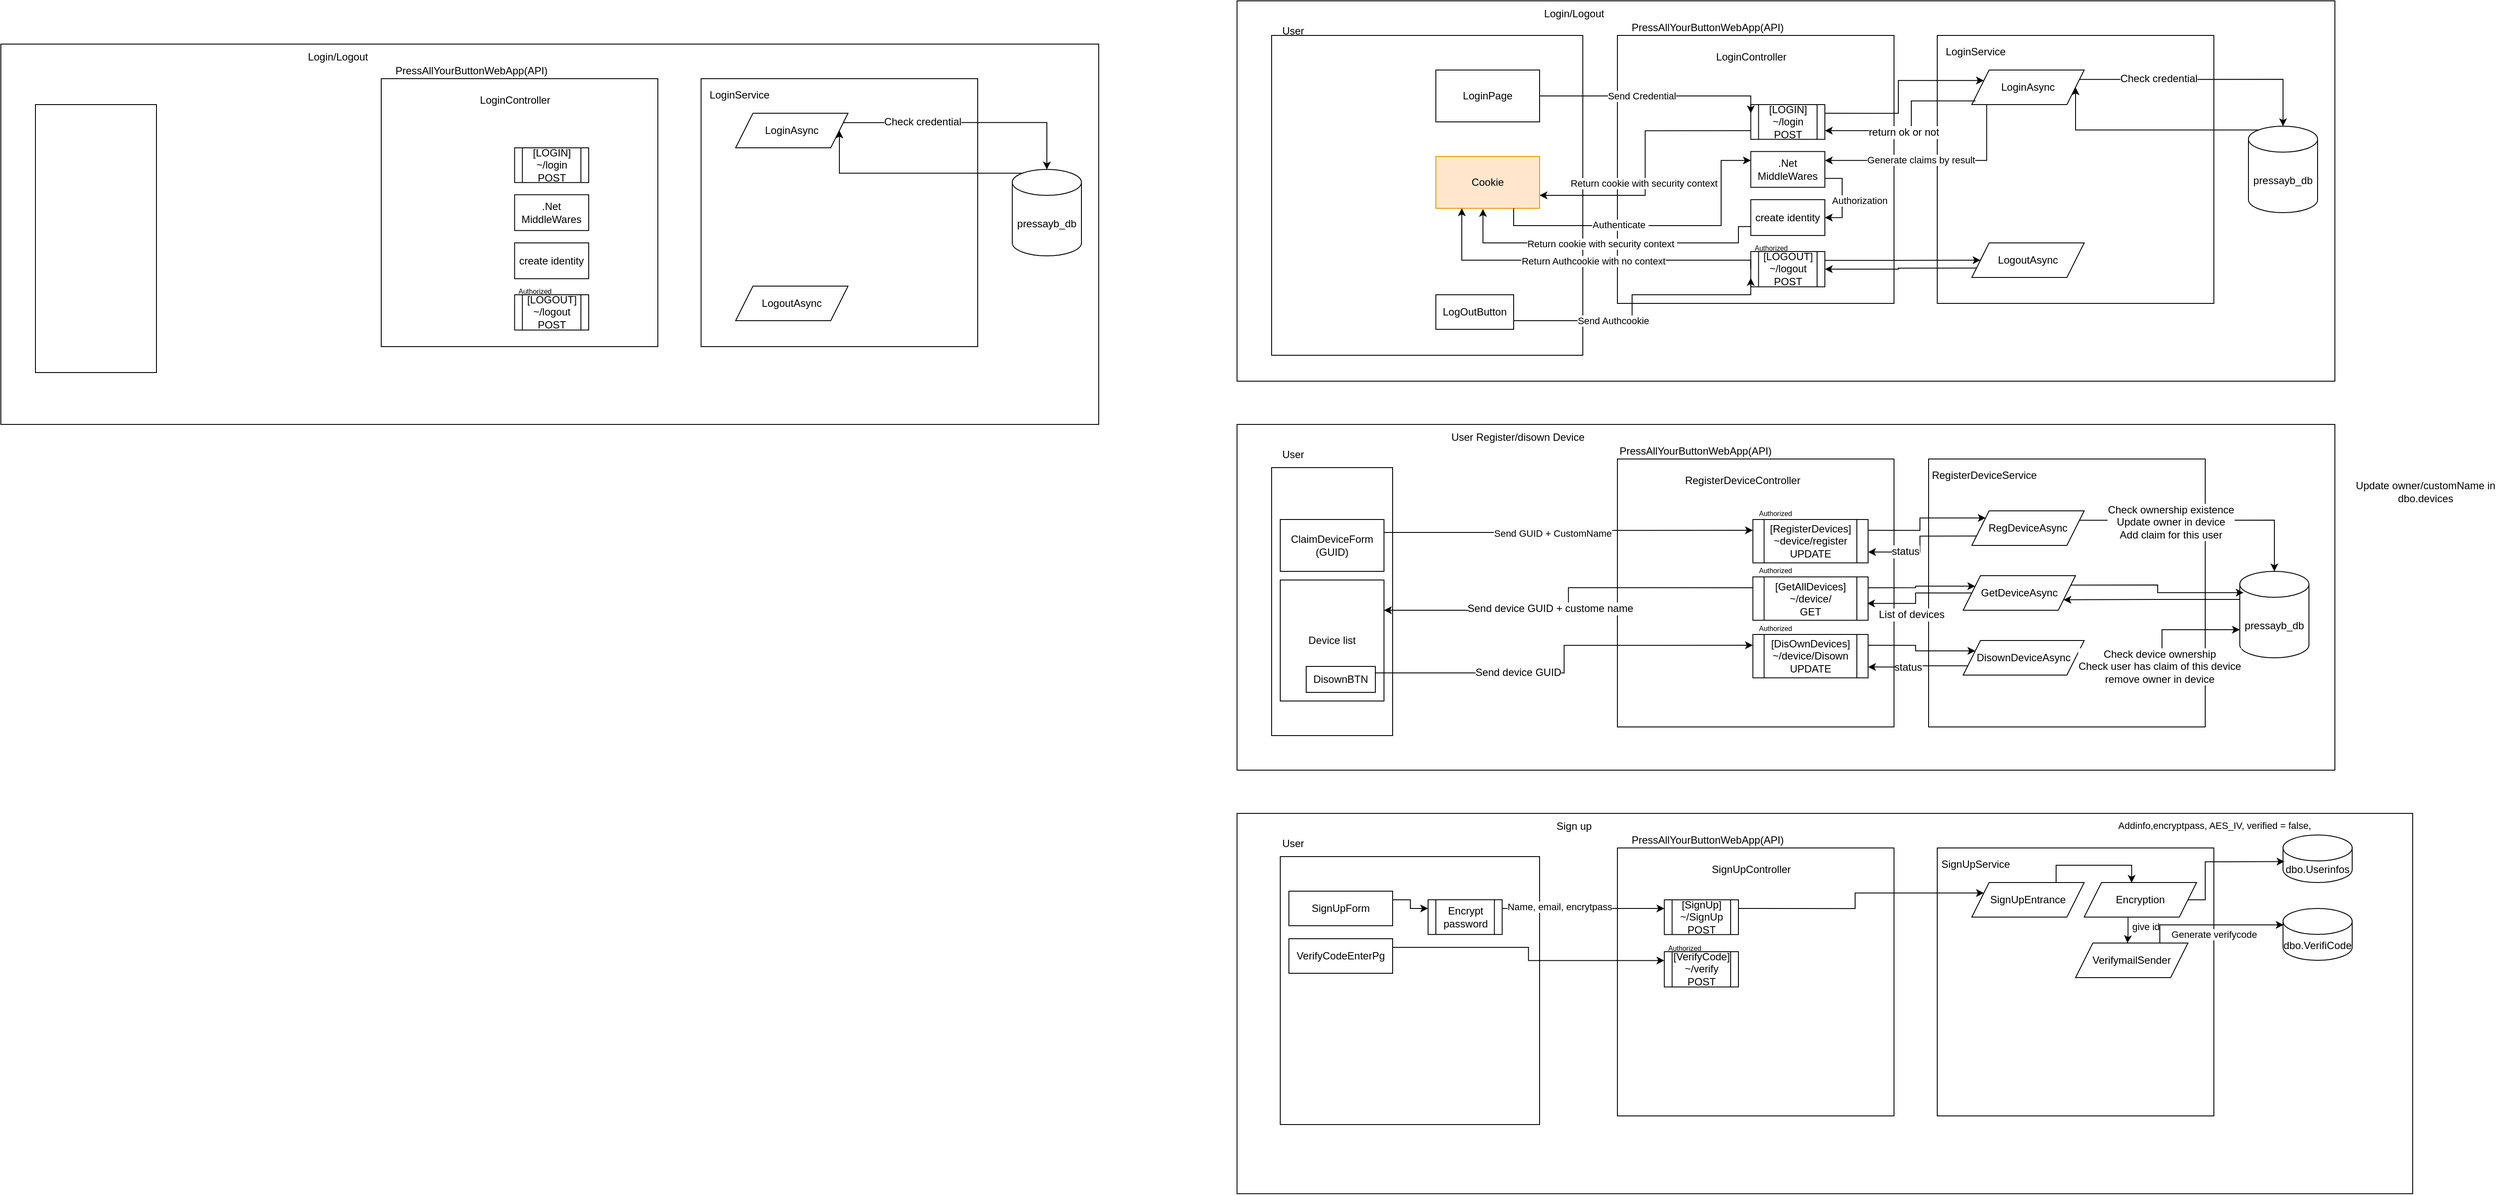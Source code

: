 <mxfile version="16.4.0" type="device"><diagram id="bkQU1u9Sxcm-AK3HQYqc" name="Page-1"><mxGraphModel dx="2635" dy="1766" grid="1" gridSize="10" guides="1" tooltips="1" connect="1" arrows="1" fold="1" page="1" pageScale="1" pageWidth="827" pageHeight="1169" math="0" shadow="0"><root><mxCell id="0"/><mxCell id="1" parent="0"/><mxCell id="bzfRo5SqEOhjkDc7_U3s-70" value="" style="rounded=0;whiteSpace=wrap;html=1;" parent="1" vertex="1"><mxGeometry x="150" y="480" width="1270" height="400" as="geometry"/></mxCell><mxCell id="bzfRo5SqEOhjkDc7_U3s-167" value="" style="group" parent="1" vertex="1" connectable="0"><mxGeometry x="950" y="520" width="320" height="310" as="geometry"/></mxCell><mxCell id="bzfRo5SqEOhjkDc7_U3s-168" value="LoginService" style="text;html=1;strokeColor=none;fillColor=none;align=center;verticalAlign=middle;whiteSpace=wrap;rounded=0;" parent="bzfRo5SqEOhjkDc7_U3s-167" vertex="1"><mxGeometry x="120.0" y="9.49" width="108.571" height="18.98" as="geometry"/></mxCell><mxCell id="bzfRo5SqEOhjkDc7_U3s-169" value="" style="group" parent="bzfRo5SqEOhjkDc7_U3s-167" vertex="1" connectable="0"><mxGeometry width="320" height="310" as="geometry"/></mxCell><mxCell id="bzfRo5SqEOhjkDc7_U3s-170" value="" style="rounded=0;whiteSpace=wrap;html=1;align=center;" parent="bzfRo5SqEOhjkDc7_U3s-169" vertex="1"><mxGeometry width="320" height="310" as="geometry"/></mxCell><mxCell id="bzfRo5SqEOhjkDc7_U3s-171" value="RegDeviceAsync" style="shape=parallelogram;perimeter=parallelogramPerimeter;whiteSpace=wrap;html=1;fixedSize=1;fontSize=12;" parent="bzfRo5SqEOhjkDc7_U3s-169" vertex="1"><mxGeometry x="50" y="60" width="130" height="40" as="geometry"/></mxCell><mxCell id="bzfRo5SqEOhjkDc7_U3s-173" value="RegisterDeviceService" style="text;html=1;strokeColor=none;fillColor=none;align=center;verticalAlign=middle;whiteSpace=wrap;rounded=0;" parent="bzfRo5SqEOhjkDc7_U3s-169" vertex="1"><mxGeometry x="10" y="10.0" width="108.571" height="18.98" as="geometry"/></mxCell><mxCell id="bzfRo5SqEOhjkDc7_U3s-183" value="GetDeviceAsync" style="shape=parallelogram;perimeter=parallelogramPerimeter;whiteSpace=wrap;html=1;fixedSize=1;fontSize=12;" parent="bzfRo5SqEOhjkDc7_U3s-169" vertex="1"><mxGeometry x="40" y="135" width="130" height="40" as="geometry"/></mxCell><mxCell id="bzfRo5SqEOhjkDc7_U3s-184" value="DisownDeviceAsync" style="shape=parallelogram;perimeter=parallelogramPerimeter;whiteSpace=wrap;html=1;fixedSize=1;fontSize=12;" parent="bzfRo5SqEOhjkDc7_U3s-169" vertex="1"><mxGeometry x="40" y="210" width="140" height="40" as="geometry"/></mxCell><mxCell id="bzfRo5SqEOhjkDc7_U3s-48" value="" style="rounded=0;whiteSpace=wrap;html=1;" parent="1" vertex="1"><mxGeometry x="150" y="-10" width="1270" height="440" as="geometry"/></mxCell><mxCell id="bzfRo5SqEOhjkDc7_U3s-140" value="" style="group" parent="1" vertex="1" connectable="0"><mxGeometry x="960" y="30" width="320" height="310" as="geometry"/></mxCell><mxCell id="bzfRo5SqEOhjkDc7_U3s-142" value="LoginService" style="text;html=1;strokeColor=none;fillColor=none;align=center;verticalAlign=middle;whiteSpace=wrap;rounded=0;" parent="bzfRo5SqEOhjkDc7_U3s-140" vertex="1"><mxGeometry x="120.0" y="9.49" width="108.571" height="18.98" as="geometry"/></mxCell><mxCell id="bzfRo5SqEOhjkDc7_U3s-163" value="" style="group" parent="bzfRo5SqEOhjkDc7_U3s-140" vertex="1" connectable="0"><mxGeometry width="320" height="310" as="geometry"/></mxCell><mxCell id="bzfRo5SqEOhjkDc7_U3s-141" value="" style="rounded=0;whiteSpace=wrap;html=1;align=center;" parent="bzfRo5SqEOhjkDc7_U3s-163" vertex="1"><mxGeometry width="320" height="310" as="geometry"/></mxCell><mxCell id="bzfRo5SqEOhjkDc7_U3s-152" value="LoginAsync" style="shape=parallelogram;perimeter=parallelogramPerimeter;whiteSpace=wrap;html=1;fixedSize=1;fontSize=12;" parent="bzfRo5SqEOhjkDc7_U3s-163" vertex="1"><mxGeometry x="40" y="40" width="130" height="40" as="geometry"/></mxCell><mxCell id="bzfRo5SqEOhjkDc7_U3s-172" value="LoginService" style="text;html=1;strokeColor=none;fillColor=none;align=center;verticalAlign=middle;whiteSpace=wrap;rounded=0;" parent="bzfRo5SqEOhjkDc7_U3s-163" vertex="1"><mxGeometry x="-10" y="10.0" width="108.571" height="18.98" as="geometry"/></mxCell><mxCell id="bzfRo5SqEOhjkDc7_U3s-175" value="LogoutAsync" style="shape=parallelogram;perimeter=parallelogramPerimeter;whiteSpace=wrap;html=1;fixedSize=1;fontSize=12;" parent="bzfRo5SqEOhjkDc7_U3s-163" vertex="1"><mxGeometry x="40" y="240" width="130" height="40" as="geometry"/></mxCell><mxCell id="bzfRo5SqEOhjkDc7_U3s-6" value="" style="group" parent="1" vertex="1" connectable="0"><mxGeometry x="590" y="30" width="320" height="310" as="geometry"/></mxCell><mxCell id="bzfRo5SqEOhjkDc7_U3s-3" value="" style="rounded=0;whiteSpace=wrap;html=1;align=center;" parent="bzfRo5SqEOhjkDc7_U3s-6" vertex="1"><mxGeometry width="320" height="310" as="geometry"/></mxCell><mxCell id="bzfRo5SqEOhjkDc7_U3s-7" value="[LOGIN]&lt;br&gt;~/login POST" style="shape=process;whiteSpace=wrap;html=1;backgroundOutline=1;" parent="bzfRo5SqEOhjkDc7_U3s-6" vertex="1"><mxGeometry x="154.29" y="80" width="85.71" height="40.2" as="geometry"/></mxCell><mxCell id="bzfRo5SqEOhjkDc7_U3s-111" style="edgeStyle=orthogonalEdgeStyle;rounded=0;orthogonalLoop=1;jettySize=auto;html=1;exitX=1;exitY=0.75;exitDx=0;exitDy=0;entryX=1;entryY=0.5;entryDx=0;entryDy=0;" parent="bzfRo5SqEOhjkDc7_U3s-6" source="bzfRo5SqEOhjkDc7_U3s-17" target="bzfRo5SqEOhjkDc7_U3s-109" edge="1"><mxGeometry relative="1" as="geometry"/></mxCell><mxCell id="bzfRo5SqEOhjkDc7_U3s-112" value="Authorization" style="edgeLabel;html=1;align=center;verticalAlign=middle;resizable=0;points=[];" parent="bzfRo5SqEOhjkDc7_U3s-111" vertex="1" connectable="0"><mxGeometry x="0.217" y="2" relative="1" as="geometry"><mxPoint x="18" y="-7" as="offset"/></mxGeometry></mxCell><mxCell id="bzfRo5SqEOhjkDc7_U3s-17" value=".Net MiddleWares" style="rounded=0;whiteSpace=wrap;html=1;" parent="bzfRo5SqEOhjkDc7_U3s-6" vertex="1"><mxGeometry x="154.29" y="134.28" width="85.71" height="41.43" as="geometry"/></mxCell><mxCell id="bzfRo5SqEOhjkDc7_U3s-109" value="create identity" style="rounded=0;whiteSpace=wrap;html=1;" parent="bzfRo5SqEOhjkDc7_U3s-6" vertex="1"><mxGeometry x="154.29" y="190" width="85.71" height="41.43" as="geometry"/></mxCell><mxCell id="bzfRo5SqEOhjkDc7_U3s-128" value="" style="group" parent="bzfRo5SqEOhjkDc7_U3s-6" vertex="1" connectable="0"><mxGeometry x="140" y="240" width="100" height="50.82" as="geometry"/></mxCell><mxCell id="bzfRo5SqEOhjkDc7_U3s-8" value="[LOGOUT]&lt;br&gt;~/logout POST" style="shape=process;whiteSpace=wrap;html=1;backgroundOutline=1;" parent="bzfRo5SqEOhjkDc7_U3s-128" vertex="1"><mxGeometry x="14.29" y="10" width="85.71" height="40.82" as="geometry"/></mxCell><mxCell id="bzfRo5SqEOhjkDc7_U3s-127" value="&lt;font style=&quot;font-size: 8px&quot;&gt;Authorized&lt;/font&gt;" style="text;html=1;strokeColor=none;fillColor=none;align=center;verticalAlign=middle;whiteSpace=wrap;rounded=0;" parent="bzfRo5SqEOhjkDc7_U3s-128" vertex="1"><mxGeometry width="75.652" height="10" as="geometry"/></mxCell><mxCell id="bzfRo5SqEOhjkDc7_U3s-151" value="LoginController" style="text;html=1;strokeColor=none;fillColor=none;align=center;verticalAlign=middle;whiteSpace=wrap;rounded=0;fontSize=12;" parent="bzfRo5SqEOhjkDc7_U3s-6" vertex="1"><mxGeometry x="90" y="10" width="130" height="30" as="geometry"/></mxCell><mxCell id="bzfRo5SqEOhjkDc7_U3s-96" style="edgeStyle=orthogonalEdgeStyle;rounded=0;orthogonalLoop=1;jettySize=auto;html=1;entryX=1;entryY=0.75;entryDx=0;entryDy=0;exitX=0.033;exitY=0.893;exitDx=0;exitDy=0;exitPerimeter=0;" parent="1" source="bzfRo5SqEOhjkDc7_U3s-152" target="bzfRo5SqEOhjkDc7_U3s-7" edge="1"><mxGeometry relative="1" as="geometry"><mxPoint x="990" y="160" as="sourcePoint"/><Array as="points"><mxPoint x="930" y="106"/><mxPoint x="930" y="140"/></Array></mxGeometry></mxCell><mxCell id="bzfRo5SqEOhjkDc7_U3s-156" value="return ok or not" style="edgeLabel;html=1;align=center;verticalAlign=middle;resizable=0;points=[];fontSize=12;" parent="bzfRo5SqEOhjkDc7_U3s-96" vertex="1" connectable="0"><mxGeometry x="0.128" y="2" relative="1" as="geometry"><mxPoint as="offset"/></mxGeometry></mxCell><mxCell id="bzfRo5SqEOhjkDc7_U3s-110" style="edgeStyle=orthogonalEdgeStyle;rounded=0;orthogonalLoop=1;jettySize=auto;html=1;entryX=1;entryY=0.25;entryDx=0;entryDy=0;exitX=0.132;exitY=0.988;exitDx=0;exitDy=0;exitPerimeter=0;" parent="1" source="bzfRo5SqEOhjkDc7_U3s-152" target="bzfRo5SqEOhjkDc7_U3s-17" edge="1"><mxGeometry relative="1" as="geometry"><mxPoint x="990" y="175" as="sourcePoint"/></mxGeometry></mxCell><mxCell id="bzfRo5SqEOhjkDc7_U3s-113" value="Generate claims by result" style="edgeLabel;html=1;align=center;verticalAlign=middle;resizable=0;points=[];" parent="bzfRo5SqEOhjkDc7_U3s-110" vertex="1" connectable="0"><mxGeometry x="0.262" y="-1" relative="1" as="geometry"><mxPoint x="17" as="offset"/></mxGeometry></mxCell><mxCell id="bzfRo5SqEOhjkDc7_U3s-157" style="edgeStyle=orthogonalEdgeStyle;rounded=0;orthogonalLoop=1;jettySize=auto;html=1;exitX=0.145;exitY=0;exitDx=0;exitDy=4.35;exitPerimeter=0;entryX=1;entryY=0.5;entryDx=0;entryDy=0;fontSize=12;" parent="1" source="bzfRo5SqEOhjkDc7_U3s-1" target="bzfRo5SqEOhjkDc7_U3s-152" edge="1"><mxGeometry relative="1" as="geometry"/></mxCell><mxCell id="bzfRo5SqEOhjkDc7_U3s-1" value="pressayb_db&lt;br&gt;" style="shape=cylinder3;whiteSpace=wrap;html=1;boundedLbl=1;backgroundOutline=1;size=15;" parent="1" vertex="1"><mxGeometry x="1320" y="135" width="80" height="100" as="geometry"/></mxCell><mxCell id="bzfRo5SqEOhjkDc7_U3s-10" value="" style="group" parent="1" vertex="1" connectable="0"><mxGeometry x="-10" y="30" width="560" height="490" as="geometry"/></mxCell><mxCell id="bzfRo5SqEOhjkDc7_U3s-11" value="" style="rounded=0;whiteSpace=wrap;html=1;align=center;" parent="bzfRo5SqEOhjkDc7_U3s-10" vertex="1"><mxGeometry x="200" width="360" height="370" as="geometry"/></mxCell><mxCell id="bzfRo5SqEOhjkDc7_U3s-18" value="Cookie" style="rounded=10;whiteSpace=wrap;html=1;fillColor=#ffe6cc;strokeColor=#d79b00;" parent="bzfRo5SqEOhjkDc7_U3s-10" vertex="1"><mxGeometry x="390" y="140" width="120" height="60" as="geometry"/></mxCell><mxCell id="bzfRo5SqEOhjkDc7_U3s-63" value="LoginPage" style="rounded=0;whiteSpace=wrap;html=1;" parent="bzfRo5SqEOhjkDc7_U3s-10" vertex="1"><mxGeometry x="390" y="40" width="120" height="60" as="geometry"/></mxCell><mxCell id="bzfRo5SqEOhjkDc7_U3s-64" value="LogOutButton" style="rounded=0;whiteSpace=wrap;html=1;" parent="bzfRo5SqEOhjkDc7_U3s-10" vertex="1"><mxGeometry x="390" y="300" width="90" height="40" as="geometry"/></mxCell><mxCell id="75RNVn-ucO3Vtb1anBec-75" value="" style="rounded=0;whiteSpace=wrap;html=1;align=center;" parent="bzfRo5SqEOhjkDc7_U3s-10" vertex="1"><mxGeometry x="200" y="940" width="360" height="370" as="geometry"/></mxCell><mxCell id="75RNVn-ucO3Vtb1anBec-76" value="Cookie" style="rounded=10;whiteSpace=wrap;html=1;fillColor=#ffe6cc;strokeColor=#d79b00;" parent="bzfRo5SqEOhjkDc7_U3s-10" vertex="1"><mxGeometry x="390" y="1080" width="120" height="60" as="geometry"/></mxCell><mxCell id="75RNVn-ucO3Vtb1anBec-77" value="LoginPage" style="rounded=0;whiteSpace=wrap;html=1;" parent="bzfRo5SqEOhjkDc7_U3s-10" vertex="1"><mxGeometry x="390" y="980" width="120" height="60" as="geometry"/></mxCell><mxCell id="75RNVn-ucO3Vtb1anBec-78" value="LogOutButton" style="rounded=0;whiteSpace=wrap;html=1;" parent="bzfRo5SqEOhjkDc7_U3s-10" vertex="1"><mxGeometry x="390" y="1240" width="90" height="40" as="geometry"/></mxCell><mxCell id="75RNVn-ucO3Vtb1anBec-109" value="" style="rounded=0;whiteSpace=wrap;html=1;align=center;" parent="bzfRo5SqEOhjkDc7_U3s-10" vertex="1"><mxGeometry x="-1230" y="50" width="360" height="370" as="geometry"/></mxCell><mxCell id="75RNVn-ucO3Vtb1anBec-110" value="Cookie" style="rounded=10;whiteSpace=wrap;html=1;fillColor=#ffe6cc;strokeColor=#d79b00;" parent="bzfRo5SqEOhjkDc7_U3s-10" vertex="1"><mxGeometry x="-1040" y="190" width="120" height="60" as="geometry"/></mxCell><mxCell id="75RNVn-ucO3Vtb1anBec-111" value="LoginPage" style="rounded=0;whiteSpace=wrap;html=1;" parent="bzfRo5SqEOhjkDc7_U3s-10" vertex="1"><mxGeometry x="-1040" y="90" width="120" height="60" as="geometry"/></mxCell><mxCell id="75RNVn-ucO3Vtb1anBec-112" value="LogOutButton" style="rounded=0;whiteSpace=wrap;html=1;" parent="bzfRo5SqEOhjkDc7_U3s-10" vertex="1"><mxGeometry x="-1040" y="350" width="90" height="40" as="geometry"/></mxCell><mxCell id="bzfRo5SqEOhjkDc7_U3s-24" style="edgeStyle=orthogonalEdgeStyle;rounded=0;orthogonalLoop=1;jettySize=auto;html=1;exitX=1;exitY=0.5;exitDx=0;exitDy=0;entryX=0;entryY=0.25;entryDx=0;entryDy=0;" parent="1" source="bzfRo5SqEOhjkDc7_U3s-63" target="bzfRo5SqEOhjkDc7_U3s-7" edge="1"><mxGeometry relative="1" as="geometry"><mxPoint x="540" y="150" as="sourcePoint"/><mxPoint x="730" y="122" as="targetPoint"/><Array as="points"><mxPoint x="744" y="100"/></Array></mxGeometry></mxCell><mxCell id="bzfRo5SqEOhjkDc7_U3s-26" value="Send Credential" style="edgeLabel;html=1;align=center;verticalAlign=middle;resizable=0;points=[];" parent="bzfRo5SqEOhjkDc7_U3s-24" vertex="1" connectable="0"><mxGeometry x="-0.111" relative="1" as="geometry"><mxPoint as="offset"/></mxGeometry></mxCell><mxCell id="bzfRo5SqEOhjkDc7_U3s-25" style="edgeStyle=orthogonalEdgeStyle;rounded=0;orthogonalLoop=1;jettySize=auto;html=1;exitX=0;exitY=0.75;exitDx=0;exitDy=0;entryX=1;entryY=0.75;entryDx=0;entryDy=0;" parent="1" source="bzfRo5SqEOhjkDc7_U3s-7" target="bzfRo5SqEOhjkDc7_U3s-18" edge="1"><mxGeometry relative="1" as="geometry"/></mxCell><mxCell id="bzfRo5SqEOhjkDc7_U3s-27" value="Return cookie with security context&amp;nbsp;" style="edgeLabel;html=1;align=center;verticalAlign=middle;resizable=0;points=[];" parent="bzfRo5SqEOhjkDc7_U3s-25" vertex="1" connectable="0"><mxGeometry x="0.148" relative="1" as="geometry"><mxPoint as="offset"/></mxGeometry></mxCell><mxCell id="bzfRo5SqEOhjkDc7_U3s-28" style="edgeStyle=orthogonalEdgeStyle;rounded=0;orthogonalLoop=1;jettySize=auto;html=1;exitX=0.75;exitY=1;exitDx=0;exitDy=0;entryX=0;entryY=0.25;entryDx=0;entryDy=0;" parent="1" source="bzfRo5SqEOhjkDc7_U3s-18" target="bzfRo5SqEOhjkDc7_U3s-17" edge="1"><mxGeometry relative="1" as="geometry"><Array as="points"><mxPoint x="470" y="250"/><mxPoint x="710" y="250"/><mxPoint x="710" y="175"/></Array></mxGeometry></mxCell><mxCell id="bzfRo5SqEOhjkDc7_U3s-29" value="Authenticate&amp;nbsp;" style="edgeLabel;html=1;align=center;verticalAlign=middle;resizable=0;points=[];" parent="bzfRo5SqEOhjkDc7_U3s-28" vertex="1" connectable="0"><mxGeometry x="0.162" y="1" relative="1" as="geometry"><mxPoint x="-72" as="offset"/></mxGeometry></mxCell><mxCell id="bzfRo5SqEOhjkDc7_U3s-51" value="Login/Logout" style="text;html=1;strokeColor=none;fillColor=none;align=center;verticalAlign=middle;whiteSpace=wrap;rounded=0;" parent="1" vertex="1"><mxGeometry x="510" y="-10" width="60" height="30" as="geometry"/></mxCell><mxCell id="bzfRo5SqEOhjkDc7_U3s-65" style="edgeStyle=orthogonalEdgeStyle;rounded=0;orthogonalLoop=1;jettySize=auto;html=1;exitX=1;exitY=0.75;exitDx=0;exitDy=0;entryX=0;entryY=0.75;entryDx=0;entryDy=0;" parent="1" source="bzfRo5SqEOhjkDc7_U3s-64" target="bzfRo5SqEOhjkDc7_U3s-8" edge="1"><mxGeometry relative="1" as="geometry"><Array as="points"><mxPoint x="607" y="360"/><mxPoint x="607" y="330"/><mxPoint x="744" y="330"/></Array></mxGeometry></mxCell><mxCell id="bzfRo5SqEOhjkDc7_U3s-67" value="Send Authcookie" style="edgeLabel;html=1;align=center;verticalAlign=middle;resizable=0;points=[];" parent="bzfRo5SqEOhjkDc7_U3s-65" vertex="1" connectable="0"><mxGeometry x="-0.289" relative="1" as="geometry"><mxPoint as="offset"/></mxGeometry></mxCell><mxCell id="bzfRo5SqEOhjkDc7_U3s-68" style="edgeStyle=orthogonalEdgeStyle;rounded=0;orthogonalLoop=1;jettySize=auto;html=1;exitX=0;exitY=0.5;exitDx=0;exitDy=0;entryX=0.25;entryY=1;entryDx=0;entryDy=0;" parent="1" source="bzfRo5SqEOhjkDc7_U3s-8" target="bzfRo5SqEOhjkDc7_U3s-18" edge="1"><mxGeometry relative="1" as="geometry"><Array as="points"><mxPoint x="744" y="290"/><mxPoint x="410" y="290"/></Array></mxGeometry></mxCell><mxCell id="bzfRo5SqEOhjkDc7_U3s-69" value="Return Authcookie with no context" style="edgeLabel;html=1;align=center;verticalAlign=middle;resizable=0;points=[];" parent="bzfRo5SqEOhjkDc7_U3s-68" vertex="1" connectable="0"><mxGeometry x="-0.048" y="1" relative="1" as="geometry"><mxPoint as="offset"/></mxGeometry></mxCell><mxCell id="bzfRo5SqEOhjkDc7_U3s-71" value="" style="group" parent="1" vertex="1" connectable="0"><mxGeometry x="590" y="520" width="320" height="310" as="geometry"/></mxCell><mxCell id="bzfRo5SqEOhjkDc7_U3s-72" value="" style="rounded=0;whiteSpace=wrap;html=1;align=center;" parent="bzfRo5SqEOhjkDc7_U3s-71" vertex="1"><mxGeometry width="320" height="310" as="geometry"/></mxCell><mxCell id="bzfRo5SqEOhjkDc7_U3s-115" value="" style="group" parent="bzfRo5SqEOhjkDc7_U3s-71" vertex="1" connectable="0"><mxGeometry x="145" y="57" width="145" height="63.2" as="geometry"/></mxCell><mxCell id="bzfRo5SqEOhjkDc7_U3s-74" value="[RegisterDevices]&lt;br&gt;~device/register UPDATE" style="shape=process;whiteSpace=wrap;html=1;backgroundOutline=1;" parent="bzfRo5SqEOhjkDc7_U3s-115" vertex="1"><mxGeometry x="11.713" y="13" width="133.287" height="50.2" as="geometry"/></mxCell><mxCell id="bzfRo5SqEOhjkDc7_U3s-114" value="&lt;font style=&quot;font-size: 8px&quot;&gt;Authorized&lt;/font&gt;" style="text;html=1;strokeColor=none;fillColor=none;align=center;verticalAlign=middle;whiteSpace=wrap;rounded=0;" parent="bzfRo5SqEOhjkDc7_U3s-115" vertex="1"><mxGeometry width="75.652" height="10" as="geometry"/></mxCell><mxCell id="bzfRo5SqEOhjkDc7_U3s-121" value="" style="group" parent="bzfRo5SqEOhjkDc7_U3s-71" vertex="1" connectable="0"><mxGeometry x="145" y="123.4" width="145" height="63.2" as="geometry"/></mxCell><mxCell id="bzfRo5SqEOhjkDc7_U3s-122" value="[GetAllDevices]&lt;br&gt;~/device/&lt;br&gt;GET" style="shape=process;whiteSpace=wrap;html=1;backgroundOutline=1;" parent="bzfRo5SqEOhjkDc7_U3s-121" vertex="1"><mxGeometry x="11.713" y="13" width="133.287" height="50.2" as="geometry"/></mxCell><mxCell id="bzfRo5SqEOhjkDc7_U3s-123" value="&lt;font style=&quot;font-size: 8px&quot;&gt;Authorized&lt;/font&gt;" style="text;html=1;strokeColor=none;fillColor=none;align=center;verticalAlign=middle;whiteSpace=wrap;rounded=0;" parent="bzfRo5SqEOhjkDc7_U3s-121" vertex="1"><mxGeometry width="75.652" height="10" as="geometry"/></mxCell><mxCell id="bzfRo5SqEOhjkDc7_U3s-133" value="" style="group" parent="bzfRo5SqEOhjkDc7_U3s-71" vertex="1" connectable="0"><mxGeometry x="145" y="190" width="145" height="63.2" as="geometry"/></mxCell><mxCell id="bzfRo5SqEOhjkDc7_U3s-134" value="[DisOwnDevices]&lt;br&gt;~/device/Disown&lt;br&gt;UPDATE" style="shape=process;whiteSpace=wrap;html=1;backgroundOutline=1;" parent="bzfRo5SqEOhjkDc7_U3s-133" vertex="1"><mxGeometry x="11.713" y="13" width="133.287" height="50.2" as="geometry"/></mxCell><mxCell id="bzfRo5SqEOhjkDc7_U3s-135" value="&lt;font style=&quot;font-size: 8px&quot;&gt;Authorized&lt;/font&gt;" style="text;html=1;strokeColor=none;fillColor=none;align=center;verticalAlign=middle;whiteSpace=wrap;rounded=0;" parent="bzfRo5SqEOhjkDc7_U3s-133" vertex="1"><mxGeometry width="75.652" height="10" as="geometry"/></mxCell><mxCell id="bzfRo5SqEOhjkDc7_U3s-174" value="RegisterDeviceController" style="text;html=1;strokeColor=none;fillColor=none;align=center;verticalAlign=middle;whiteSpace=wrap;rounded=0;fontSize=12;" parent="bzfRo5SqEOhjkDc7_U3s-71" vertex="1"><mxGeometry x="80" y="10" width="130" height="30" as="geometry"/></mxCell><mxCell id="bzfRo5SqEOhjkDc7_U3s-77" value="" style="group" parent="1" vertex="1" connectable="0"><mxGeometry x="-10" y="530" width="560" height="490" as="geometry"/></mxCell><mxCell id="bzfRo5SqEOhjkDc7_U3s-78" value="" style="rounded=0;whiteSpace=wrap;html=1;align=center;" parent="bzfRo5SqEOhjkDc7_U3s-77" vertex="1"><mxGeometry x="200" width="140" height="310" as="geometry"/></mxCell><mxCell id="bzfRo5SqEOhjkDc7_U3s-81" value="ClaimDeviceForm&lt;br&gt;(GUID)" style="rounded=0;whiteSpace=wrap;html=1;" parent="bzfRo5SqEOhjkDc7_U3s-77" vertex="1"><mxGeometry x="210" y="60" width="120" height="60" as="geometry"/></mxCell><mxCell id="bzfRo5SqEOhjkDc7_U3s-118" value="Device list" style="rounded=0;whiteSpace=wrap;html=1;" parent="bzfRo5SqEOhjkDc7_U3s-77" vertex="1"><mxGeometry x="210" y="130" width="120" height="140" as="geometry"/></mxCell><mxCell id="bzfRo5SqEOhjkDc7_U3s-132" value="DisownBTN" style="rounded=0;whiteSpace=wrap;html=1;fontSize=12;" parent="bzfRo5SqEOhjkDc7_U3s-77" vertex="1"><mxGeometry x="240" y="230" width="80" height="30" as="geometry"/></mxCell><mxCell id="bzfRo5SqEOhjkDc7_U3s-89" value="User Register/disown Device" style="text;html=1;strokeColor=none;fillColor=none;align=center;verticalAlign=middle;whiteSpace=wrap;rounded=0;" parent="1" vertex="1"><mxGeometry x="390" y="480" width="170" height="30" as="geometry"/></mxCell><mxCell id="bzfRo5SqEOhjkDc7_U3s-95" style="edgeStyle=orthogonalEdgeStyle;rounded=0;orthogonalLoop=1;jettySize=auto;html=1;exitX=1;exitY=0.25;exitDx=0;exitDy=0;entryX=0;entryY=0.25;entryDx=0;entryDy=0;" parent="1" source="bzfRo5SqEOhjkDc7_U3s-7" target="bzfRo5SqEOhjkDc7_U3s-152" edge="1"><mxGeometry relative="1" as="geometry"><mxPoint x="990" y="135" as="targetPoint"/></mxGeometry></mxCell><mxCell id="bzfRo5SqEOhjkDc7_U3s-101" style="edgeStyle=orthogonalEdgeStyle;rounded=0;orthogonalLoop=1;jettySize=auto;html=1;exitX=1;exitY=0.25;exitDx=0;exitDy=0;entryX=0;entryY=0.25;entryDx=0;entryDy=0;" parent="1" source="bzfRo5SqEOhjkDc7_U3s-81" target="bzfRo5SqEOhjkDc7_U3s-74" edge="1"><mxGeometry relative="1" as="geometry"/></mxCell><mxCell id="bzfRo5SqEOhjkDc7_U3s-102" value="Send GUID + CustomName" style="edgeLabel;html=1;align=center;verticalAlign=middle;resizable=0;points=[];" parent="bzfRo5SqEOhjkDc7_U3s-101" vertex="1" connectable="0"><mxGeometry x="-0.093" y="-1" relative="1" as="geometry"><mxPoint as="offset"/></mxGeometry></mxCell><mxCell id="bzfRo5SqEOhjkDc7_U3s-104" style="edgeStyle=orthogonalEdgeStyle;rounded=0;orthogonalLoop=1;jettySize=auto;html=1;exitX=1;exitY=0.25;exitDx=0;exitDy=0;entryX=0.123;entryY=0.205;entryDx=0;entryDy=0;entryPerimeter=0;" parent="1" source="bzfRo5SqEOhjkDc7_U3s-74" target="bzfRo5SqEOhjkDc7_U3s-171" edge="1"><mxGeometry relative="1" as="geometry"><mxPoint x="1020" y="603" as="targetPoint"/></mxGeometry></mxCell><mxCell id="bzfRo5SqEOhjkDc7_U3s-106" value="Update owner/customName in dbo.devices" style="text;html=1;strokeColor=none;fillColor=none;align=center;verticalAlign=middle;whiteSpace=wrap;rounded=0;" parent="1" vertex="1"><mxGeometry x="1440" y="510" width="170" height="95" as="geometry"/></mxCell><mxCell id="bzfRo5SqEOhjkDc7_U3s-126" style="edgeStyle=orthogonalEdgeStyle;rounded=0;orthogonalLoop=1;jettySize=auto;html=1;exitX=0;exitY=0.25;exitDx=0;exitDy=0;entryX=1;entryY=0.25;entryDx=0;entryDy=0;fontSize=8;" parent="1" source="bzfRo5SqEOhjkDc7_U3s-122" target="bzfRo5SqEOhjkDc7_U3s-118" edge="1"><mxGeometry relative="1" as="geometry"/></mxCell><mxCell id="bzfRo5SqEOhjkDc7_U3s-131" value="&lt;font style=&quot;font-size: 12px&quot;&gt;Send device GUID + custome name&lt;/font&gt;" style="edgeLabel;html=1;align=center;verticalAlign=middle;resizable=0;points=[];fontSize=8;" parent="bzfRo5SqEOhjkDc7_U3s-126" vertex="1" connectable="0"><mxGeometry x="0.155" y="-2" relative="1" as="geometry"><mxPoint as="offset"/></mxGeometry></mxCell><mxCell id="bzfRo5SqEOhjkDc7_U3s-129" style="edgeStyle=orthogonalEdgeStyle;rounded=0;orthogonalLoop=1;jettySize=auto;html=1;exitX=0;exitY=0.75;exitDx=0;exitDy=0;entryX=0.454;entryY=1.013;entryDx=0;entryDy=0;entryPerimeter=0;fontSize=8;" parent="1" source="bzfRo5SqEOhjkDc7_U3s-109" target="bzfRo5SqEOhjkDc7_U3s-18" edge="1"><mxGeometry relative="1" as="geometry"><Array as="points"><mxPoint x="730" y="251"/><mxPoint x="730" y="270"/><mxPoint x="434" y="270"/></Array></mxGeometry></mxCell><mxCell id="bzfRo5SqEOhjkDc7_U3s-130" value="&lt;span style=&quot;font-size: 11px&quot;&gt;Return cookie with security context&amp;nbsp;&lt;/span&gt;" style="edgeLabel;html=1;align=center;verticalAlign=middle;resizable=0;points=[];fontSize=8;" parent="bzfRo5SqEOhjkDc7_U3s-129" vertex="1" connectable="0"><mxGeometry x="0.037" y="1" relative="1" as="geometry"><mxPoint as="offset"/></mxGeometry></mxCell><mxCell id="bzfRo5SqEOhjkDc7_U3s-136" style="edgeStyle=orthogonalEdgeStyle;rounded=0;orthogonalLoop=1;jettySize=auto;html=1;exitX=1;exitY=0.25;exitDx=0;exitDy=0;entryX=0;entryY=0.25;entryDx=0;entryDy=0;fontSize=12;" parent="1" source="bzfRo5SqEOhjkDc7_U3s-132" target="bzfRo5SqEOhjkDc7_U3s-134" edge="1"><mxGeometry relative="1" as="geometry"/></mxCell><mxCell id="bzfRo5SqEOhjkDc7_U3s-137" value="Send device GUID" style="edgeLabel;html=1;align=center;verticalAlign=middle;resizable=0;points=[];fontSize=12;" parent="bzfRo5SqEOhjkDc7_U3s-136" vertex="1" connectable="0"><mxGeometry x="-0.298" y="1" relative="1" as="geometry"><mxPoint as="offset"/></mxGeometry></mxCell><mxCell id="bzfRo5SqEOhjkDc7_U3s-5" value="PressAllYourButtonWebApp(API)" style="text;html=1;strokeColor=none;fillColor=none;align=center;verticalAlign=middle;whiteSpace=wrap;rounded=0;" parent="1" vertex="1"><mxGeometry x="640" y="11.02" width="108.571" height="18.98" as="geometry"/></mxCell><mxCell id="bzfRo5SqEOhjkDc7_U3s-12" value="User" style="text;html=1;strokeColor=none;fillColor=none;align=center;verticalAlign=middle;whiteSpace=wrap;rounded=0;" parent="1" vertex="1"><mxGeometry x="120" y="10" width="190" height="30" as="geometry"/></mxCell><mxCell id="bzfRo5SqEOhjkDc7_U3s-79" value="User" style="text;html=1;strokeColor=none;fillColor=none;align=center;verticalAlign=middle;whiteSpace=wrap;rounded=0;" parent="1" vertex="1"><mxGeometry x="120" y="500" width="190" height="30" as="geometry"/></mxCell><mxCell id="bzfRo5SqEOhjkDc7_U3s-73" value="PressAllYourButtonWebApp(API)" style="text;html=1;strokeColor=none;fillColor=none;align=center;verticalAlign=middle;whiteSpace=wrap;rounded=0;" parent="1" vertex="1"><mxGeometry x="626.43" y="501.02" width="108.571" height="18.98" as="geometry"/></mxCell><mxCell id="bzfRo5SqEOhjkDc7_U3s-154" style="edgeStyle=orthogonalEdgeStyle;rounded=0;orthogonalLoop=1;jettySize=auto;html=1;exitX=1;exitY=0.25;exitDx=0;exitDy=0;entryX=0.5;entryY=0;entryDx=0;entryDy=0;entryPerimeter=0;fontSize=12;" parent="1" source="bzfRo5SqEOhjkDc7_U3s-152" target="bzfRo5SqEOhjkDc7_U3s-1" edge="1"><mxGeometry relative="1" as="geometry"/></mxCell><mxCell id="bzfRo5SqEOhjkDc7_U3s-155" value="Check credential" style="edgeLabel;html=1;align=center;verticalAlign=middle;resizable=0;points=[];fontSize=12;" parent="bzfRo5SqEOhjkDc7_U3s-154" vertex="1" connectable="0"><mxGeometry x="-0.37" y="1" relative="1" as="geometry"><mxPoint as="offset"/></mxGeometry></mxCell><mxCell id="bzfRo5SqEOhjkDc7_U3s-187" style="edgeStyle=orthogonalEdgeStyle;rounded=0;orthogonalLoop=1;jettySize=auto;html=1;exitX=0;exitY=0;exitDx=0;exitDy=32.5;exitPerimeter=0;entryX=1;entryY=0.75;entryDx=0;entryDy=0;fontSize=12;" parent="1" source="bzfRo5SqEOhjkDc7_U3s-103" target="bzfRo5SqEOhjkDc7_U3s-183" edge="1"><mxGeometry relative="1" as="geometry"/></mxCell><mxCell id="bzfRo5SqEOhjkDc7_U3s-103" value="pressayb_db&lt;br&gt;" style="shape=cylinder3;whiteSpace=wrap;html=1;boundedLbl=1;backgroundOutline=1;size=15;" parent="1" vertex="1"><mxGeometry x="1310" y="650" width="80" height="100" as="geometry"/></mxCell><mxCell id="bzfRo5SqEOhjkDc7_U3s-176" style="edgeStyle=orthogonalEdgeStyle;rounded=0;orthogonalLoop=1;jettySize=auto;html=1;exitX=1;exitY=0.25;exitDx=0;exitDy=0;entryX=0;entryY=0.5;entryDx=0;entryDy=0;fontSize=12;" parent="1" source="bzfRo5SqEOhjkDc7_U3s-8" target="bzfRo5SqEOhjkDc7_U3s-175" edge="1"><mxGeometry relative="1" as="geometry"/></mxCell><mxCell id="bzfRo5SqEOhjkDc7_U3s-177" style="edgeStyle=orthogonalEdgeStyle;rounded=0;orthogonalLoop=1;jettySize=auto;html=1;exitX=0;exitY=0.75;exitDx=0;exitDy=0;entryX=1;entryY=0.5;entryDx=0;entryDy=0;fontSize=12;" parent="1" source="bzfRo5SqEOhjkDc7_U3s-175" target="bzfRo5SqEOhjkDc7_U3s-8" edge="1"><mxGeometry relative="1" as="geometry"/></mxCell><mxCell id="bzfRo5SqEOhjkDc7_U3s-178" style="edgeStyle=orthogonalEdgeStyle;rounded=0;orthogonalLoop=1;jettySize=auto;html=1;exitX=1;exitY=0.25;exitDx=0;exitDy=0;entryX=0.5;entryY=0;entryDx=0;entryDy=0;entryPerimeter=0;fontSize=12;" parent="1" source="bzfRo5SqEOhjkDc7_U3s-171" target="bzfRo5SqEOhjkDc7_U3s-103" edge="1"><mxGeometry relative="1" as="geometry"/></mxCell><mxCell id="bzfRo5SqEOhjkDc7_U3s-179" value="&lt;span style=&quot;color: rgba(0 , 0 , 0 , 0) ; font-family: monospace ; font-size: 0px ; background-color: rgb(248 , 249 , 250)&quot;&gt;%3CmxGraphModel%3E%3Croot%3E%3CmxCell%20id%3D%220%22%2F%3E%3CmxCell%20id%3D%221%22%20parent%3D%220%22%2F%3E%3CmxCell%20id%3D%222%22%20value%3D%22Check%20existence%2Fown%20status%22%20style%3D%22edgeLabel%3Bhtml%3D1%3Balign%3Dcenter%3BverticalAlign%3Dmiddle%3Bresizable%3D0%3Bpoints%3D%5B%5D%3B%22%20vertex%3D%221%22%20connectable%3D%220%22%20parent%3D%221%22%3E%3CmxGeometry%20x%3D%22939.034%22%20y%3D%22576.552%22%20as%3D%22geometry%22%2F%3E%3C%2FmxCell%3E%3C%2Froot%3E%3C%2FmxGraphModel%3E&lt;/span&gt;&lt;span style=&quot;color: rgba(0 , 0 , 0 , 0) ; font-family: monospace ; font-size: 0px ; background-color: rgb(248 , 249 , 250)&quot;&gt;%3CmxGraphModel%3E%3Croot%3E%3CmxCell%20id%3D%220%22%2F%3E%3CmxCell%20id%3D%221%22%20parent%3D%220%22%2F%3E%3CmxCell%20id%3D%222%22%20value%3D%22Check%20existence%2Fown%20status%22%20style%3D%22edgeLabel%3Bhtml%3D1%3Balign%3Dcenter%3BverticalAlign%3Dmiddle%3Bresizable%3D0%3Bpoints%3D%5B%5D%3B%22%20vertex%3D%221%22%20connectable%3D%220%22%20parent%3D%221%22%3E%3CmxGeometry%20x%3D%22939.034%22%20y%3D%22576.552%22%20as%3D%22geometry%22%2F%3E%3C%2FmxCell%3E%3C%2Froot%3E%3C%2FmxGraphModel%3E&lt;/span&gt;" style="edgeLabel;html=1;align=center;verticalAlign=middle;resizable=0;points=[];fontSize=12;" parent="bzfRo5SqEOhjkDc7_U3s-178" vertex="1" connectable="0"><mxGeometry x="-0.451" y="1" relative="1" as="geometry"><mxPoint as="offset"/></mxGeometry></mxCell><mxCell id="bzfRo5SqEOhjkDc7_U3s-180" value="Check ownership existence&lt;br&gt;Update owner in device&lt;br&gt;Add claim for this user" style="edgeLabel;html=1;align=center;verticalAlign=middle;resizable=0;points=[];fontSize=12;" parent="bzfRo5SqEOhjkDc7_U3s-178" vertex="1" connectable="0"><mxGeometry x="-0.262" y="-2" relative="1" as="geometry"><mxPoint as="offset"/></mxGeometry></mxCell><mxCell id="bzfRo5SqEOhjkDc7_U3s-185" style="edgeStyle=orthogonalEdgeStyle;rounded=0;orthogonalLoop=1;jettySize=auto;html=1;exitX=1;exitY=0.25;exitDx=0;exitDy=0;entryX=0;entryY=0.25;entryDx=0;entryDy=0;fontSize=12;" parent="1" source="bzfRo5SqEOhjkDc7_U3s-122" target="bzfRo5SqEOhjkDc7_U3s-183" edge="1"><mxGeometry relative="1" as="geometry"/></mxCell><mxCell id="bzfRo5SqEOhjkDc7_U3s-186" style="edgeStyle=orthogonalEdgeStyle;rounded=0;orthogonalLoop=1;jettySize=auto;html=1;exitX=1;exitY=0.25;exitDx=0;exitDy=0;entryX=0.055;entryY=0.246;entryDx=0;entryDy=0;entryPerimeter=0;fontSize=12;" parent="1" source="bzfRo5SqEOhjkDc7_U3s-183" target="bzfRo5SqEOhjkDc7_U3s-103" edge="1"><mxGeometry relative="1" as="geometry"/></mxCell><mxCell id="bzfRo5SqEOhjkDc7_U3s-188" style="edgeStyle=orthogonalEdgeStyle;rounded=0;orthogonalLoop=1;jettySize=auto;html=1;exitX=0;exitY=0.5;exitDx=0;exitDy=0;entryX=0.992;entryY=0.612;entryDx=0;entryDy=0;entryPerimeter=0;fontSize=12;" parent="1" source="bzfRo5SqEOhjkDc7_U3s-183" target="bzfRo5SqEOhjkDc7_U3s-122" edge="1"><mxGeometry relative="1" as="geometry"/></mxCell><mxCell id="bzfRo5SqEOhjkDc7_U3s-194" value="List of devices" style="edgeLabel;html=1;align=center;verticalAlign=middle;resizable=0;points=[];fontSize=12;" parent="bzfRo5SqEOhjkDc7_U3s-188" vertex="1" connectable="0"><mxGeometry x="0.432" relative="1" as="geometry"><mxPoint x="13" y="13" as="offset"/></mxGeometry></mxCell><mxCell id="bzfRo5SqEOhjkDc7_U3s-189" style="edgeStyle=orthogonalEdgeStyle;rounded=0;orthogonalLoop=1;jettySize=auto;html=1;exitX=1;exitY=0.25;exitDx=0;exitDy=0;entryX=0;entryY=0.25;entryDx=0;entryDy=0;fontSize=12;" parent="1" source="bzfRo5SqEOhjkDc7_U3s-134" target="bzfRo5SqEOhjkDc7_U3s-184" edge="1"><mxGeometry relative="1" as="geometry"/></mxCell><mxCell id="bzfRo5SqEOhjkDc7_U3s-190" style="edgeStyle=orthogonalEdgeStyle;rounded=0;orthogonalLoop=1;jettySize=auto;html=1;exitX=1;exitY=0.25;exitDx=0;exitDy=0;entryX=0;entryY=0;entryDx=0;entryDy=67.5;entryPerimeter=0;fontSize=12;" parent="1" source="bzfRo5SqEOhjkDc7_U3s-184" target="bzfRo5SqEOhjkDc7_U3s-103" edge="1"><mxGeometry relative="1" as="geometry"/></mxCell><mxCell id="bzfRo5SqEOhjkDc7_U3s-191" value="Check device ownership&lt;br&gt;Check user has claim of this device&lt;br&gt;remove owner in device" style="edgeLabel;html=1;align=center;verticalAlign=middle;resizable=0;points=[];fontSize=12;" parent="bzfRo5SqEOhjkDc7_U3s-190" vertex="1" connectable="0"><mxGeometry x="-0.451" y="1" relative="1" as="geometry"><mxPoint x="35" y="20" as="offset"/></mxGeometry></mxCell><mxCell id="bzfRo5SqEOhjkDc7_U3s-192" style="edgeStyle=orthogonalEdgeStyle;rounded=0;orthogonalLoop=1;jettySize=auto;html=1;exitX=0;exitY=0.75;exitDx=0;exitDy=0;entryX=1;entryY=0.75;entryDx=0;entryDy=0;fontSize=12;" parent="1" source="bzfRo5SqEOhjkDc7_U3s-171" target="bzfRo5SqEOhjkDc7_U3s-74" edge="1"><mxGeometry relative="1" as="geometry"/></mxCell><mxCell id="bzfRo5SqEOhjkDc7_U3s-193" value="status" style="edgeLabel;html=1;align=center;verticalAlign=middle;resizable=0;points=[];fontSize=12;" parent="bzfRo5SqEOhjkDc7_U3s-192" vertex="1" connectable="0"><mxGeometry x="0.41" y="-1" relative="1" as="geometry"><mxPoint as="offset"/></mxGeometry></mxCell><mxCell id="bzfRo5SqEOhjkDc7_U3s-195" style="edgeStyle=orthogonalEdgeStyle;rounded=0;orthogonalLoop=1;jettySize=auto;html=1;exitX=0;exitY=0.75;exitDx=0;exitDy=0;entryX=1;entryY=0.75;entryDx=0;entryDy=0;fontSize=12;" parent="1" source="bzfRo5SqEOhjkDc7_U3s-184" target="bzfRo5SqEOhjkDc7_U3s-134" edge="1"><mxGeometry relative="1" as="geometry"/></mxCell><mxCell id="bzfRo5SqEOhjkDc7_U3s-196" value="status" style="edgeLabel;html=1;align=center;verticalAlign=middle;resizable=0;points=[];fontSize=12;" parent="bzfRo5SqEOhjkDc7_U3s-195" vertex="1" connectable="0"><mxGeometry x="0.225" relative="1" as="geometry"><mxPoint as="offset"/></mxGeometry></mxCell><mxCell id="75RNVn-ucO3Vtb1anBec-50" value="" style="rounded=0;whiteSpace=wrap;html=1;" parent="1" vertex="1"><mxGeometry x="150" y="930" width="1360" height="440" as="geometry"/></mxCell><mxCell id="75RNVn-ucO3Vtb1anBec-51" value="" style="group" parent="1" vertex="1" connectable="0"><mxGeometry x="960" y="970" width="320" height="310" as="geometry"/></mxCell><mxCell id="75RNVn-ucO3Vtb1anBec-52" value="LoginService" style="text;html=1;strokeColor=none;fillColor=none;align=center;verticalAlign=middle;whiteSpace=wrap;rounded=0;" parent="75RNVn-ucO3Vtb1anBec-51" vertex="1"><mxGeometry x="120.0" y="9.49" width="108.571" height="18.98" as="geometry"/></mxCell><mxCell id="75RNVn-ucO3Vtb1anBec-53" value="" style="group" parent="75RNVn-ucO3Vtb1anBec-51" vertex="1" connectable="0"><mxGeometry width="320" height="310" as="geometry"/></mxCell><mxCell id="75RNVn-ucO3Vtb1anBec-54" value="" style="rounded=0;whiteSpace=wrap;html=1;align=center;" parent="75RNVn-ucO3Vtb1anBec-53" vertex="1"><mxGeometry width="320" height="310" as="geometry"/></mxCell><mxCell id="75RNVn-ucO3Vtb1anBec-151" style="edgeStyle=orthogonalEdgeStyle;rounded=0;orthogonalLoop=1;jettySize=auto;html=1;exitX=0.75;exitY=0;exitDx=0;exitDy=0;entryX=0.422;entryY=0.007;entryDx=0;entryDy=0;entryPerimeter=0;" parent="75RNVn-ucO3Vtb1anBec-53" source="75RNVn-ucO3Vtb1anBec-55" target="75RNVn-ucO3Vtb1anBec-149" edge="1"><mxGeometry relative="1" as="geometry"/></mxCell><mxCell id="75RNVn-ucO3Vtb1anBec-55" value="SignUpEntrance" style="shape=parallelogram;perimeter=parallelogramPerimeter;whiteSpace=wrap;html=1;fixedSize=1;fontSize=12;" parent="75RNVn-ucO3Vtb1anBec-53" vertex="1"><mxGeometry x="40" y="40" width="130" height="40" as="geometry"/></mxCell><mxCell id="75RNVn-ucO3Vtb1anBec-56" value="SignUpService" style="text;html=1;strokeColor=none;fillColor=none;align=center;verticalAlign=middle;whiteSpace=wrap;rounded=0;" parent="75RNVn-ucO3Vtb1anBec-53" vertex="1"><mxGeometry x="-10" y="10.0" width="108.571" height="18.98" as="geometry"/></mxCell><mxCell id="75RNVn-ucO3Vtb1anBec-57" value="VerifymailSender" style="shape=parallelogram;perimeter=parallelogramPerimeter;whiteSpace=wrap;html=1;fixedSize=1;fontSize=12;" parent="75RNVn-ucO3Vtb1anBec-53" vertex="1"><mxGeometry x="160" y="110" width="130" height="40" as="geometry"/></mxCell><mxCell id="3L7hRijaB6rzaDV09Ydu-12" style="edgeStyle=orthogonalEdgeStyle;rounded=0;orthogonalLoop=1;jettySize=auto;html=1;exitX=0.39;exitY=1.001;exitDx=0;exitDy=0;exitPerimeter=0;" parent="75RNVn-ucO3Vtb1anBec-53" source="75RNVn-ucO3Vtb1anBec-149" edge="1"><mxGeometry relative="1" as="geometry"><mxPoint x="220" y="110" as="targetPoint"/><Array as="points"><mxPoint x="221" y="100"/><mxPoint x="220" y="100"/></Array></mxGeometry></mxCell><mxCell id="3L7hRijaB6rzaDV09Ydu-14" value="give id" style="edgeLabel;html=1;align=center;verticalAlign=middle;resizable=0;points=[];" parent="3L7hRijaB6rzaDV09Ydu-12" vertex="1" connectable="0"><mxGeometry x="-0.247" relative="1" as="geometry"><mxPoint x="20" y="-1" as="offset"/></mxGeometry></mxCell><mxCell id="75RNVn-ucO3Vtb1anBec-149" value="Encryption" style="shape=parallelogram;perimeter=parallelogramPerimeter;whiteSpace=wrap;html=1;fixedSize=1;fontSize=12;" parent="75RNVn-ucO3Vtb1anBec-53" vertex="1"><mxGeometry x="170" y="40" width="130" height="40" as="geometry"/></mxCell><mxCell id="75RNVn-ucO3Vtb1anBec-58" value="" style="group" parent="1" vertex="1" connectable="0"><mxGeometry x="590" y="970" width="320" height="310" as="geometry"/></mxCell><mxCell id="75RNVn-ucO3Vtb1anBec-59" value="" style="rounded=0;whiteSpace=wrap;html=1;align=center;" parent="75RNVn-ucO3Vtb1anBec-58" vertex="1"><mxGeometry width="320" height="310" as="geometry"/></mxCell><mxCell id="75RNVn-ucO3Vtb1anBec-60" value="[SignUp]&lt;br&gt;~/SignUp POST" style="shape=process;whiteSpace=wrap;html=1;backgroundOutline=1;" parent="75RNVn-ucO3Vtb1anBec-58" vertex="1"><mxGeometry x="54.29" y="60" width="85.71" height="40.2" as="geometry"/></mxCell><mxCell id="75RNVn-ucO3Vtb1anBec-68" value="SignUpController" style="text;html=1;strokeColor=none;fillColor=none;align=center;verticalAlign=middle;whiteSpace=wrap;rounded=0;fontSize=12;" parent="75RNVn-ucO3Vtb1anBec-58" vertex="1"><mxGeometry x="90" y="10" width="130" height="30" as="geometry"/></mxCell><mxCell id="75RNVn-ucO3Vtb1anBec-65" value="" style="group" parent="75RNVn-ucO3Vtb1anBec-58" vertex="1" connectable="0"><mxGeometry x="40" y="110" width="100" height="50.82" as="geometry"/></mxCell><mxCell id="75RNVn-ucO3Vtb1anBec-66" value="[VerifyCode]&lt;br&gt;~/verify POST" style="shape=process;whiteSpace=wrap;html=1;backgroundOutline=1;" parent="75RNVn-ucO3Vtb1anBec-65" vertex="1"><mxGeometry x="14.29" y="10" width="85.71" height="40.82" as="geometry"/></mxCell><mxCell id="75RNVn-ucO3Vtb1anBec-67" value="&lt;font style=&quot;font-size: 8px&quot;&gt;Authorized&lt;/font&gt;" style="text;html=1;strokeColor=none;fillColor=none;align=center;verticalAlign=middle;whiteSpace=wrap;rounded=0;" parent="75RNVn-ucO3Vtb1anBec-65" vertex="1"><mxGeometry width="75.652" height="10" as="geometry"/></mxCell><mxCell id="75RNVn-ucO3Vtb1anBec-74" value="dbo.Userinfos" style="shape=cylinder3;whiteSpace=wrap;html=1;boundedLbl=1;backgroundOutline=1;size=15;" parent="1" vertex="1"><mxGeometry x="1360" y="955" width="80" height="55" as="geometry"/></mxCell><mxCell id="75RNVn-ucO3Vtb1anBec-85" value="Sign up" style="text;html=1;strokeColor=none;fillColor=none;align=center;verticalAlign=middle;whiteSpace=wrap;rounded=0;" parent="1" vertex="1"><mxGeometry x="510" y="930" width="60" height="30" as="geometry"/></mxCell><mxCell id="75RNVn-ucO3Vtb1anBec-93" value="PressAllYourButtonWebApp(API)" style="text;html=1;strokeColor=none;fillColor=none;align=center;verticalAlign=middle;whiteSpace=wrap;rounded=0;" parent="1" vertex="1"><mxGeometry x="640" y="951.02" width="108.571" height="18.98" as="geometry"/></mxCell><mxCell id="75RNVn-ucO3Vtb1anBec-94" value="User" style="text;html=1;strokeColor=none;fillColor=none;align=center;verticalAlign=middle;whiteSpace=wrap;rounded=0;" parent="1" vertex="1"><mxGeometry x="120" y="950" width="190" height="30" as="geometry"/></mxCell><mxCell id="75RNVn-ucO3Vtb1anBec-108" value="" style="rounded=0;whiteSpace=wrap;html=1;align=center;" parent="1" vertex="1"><mxGeometry x="200" y="980" width="300" height="310" as="geometry"/></mxCell><mxCell id="75RNVn-ucO3Vtb1anBec-113" value="" style="rounded=0;whiteSpace=wrap;html=1;" parent="1" vertex="1"><mxGeometry x="-1280" y="40" width="1270" height="440" as="geometry"/></mxCell><mxCell id="75RNVn-ucO3Vtb1anBec-114" value="" style="group" parent="1" vertex="1" connectable="0"><mxGeometry x="-470" y="80" width="320" height="310" as="geometry"/></mxCell><mxCell id="75RNVn-ucO3Vtb1anBec-115" value="LoginService" style="text;html=1;strokeColor=none;fillColor=none;align=center;verticalAlign=middle;whiteSpace=wrap;rounded=0;" parent="75RNVn-ucO3Vtb1anBec-114" vertex="1"><mxGeometry x="120.0" y="9.49" width="108.571" height="18.98" as="geometry"/></mxCell><mxCell id="75RNVn-ucO3Vtb1anBec-116" value="" style="group" parent="75RNVn-ucO3Vtb1anBec-114" vertex="1" connectable="0"><mxGeometry width="320" height="310" as="geometry"/></mxCell><mxCell id="75RNVn-ucO3Vtb1anBec-117" value="" style="rounded=0;whiteSpace=wrap;html=1;align=center;" parent="75RNVn-ucO3Vtb1anBec-116" vertex="1"><mxGeometry width="320" height="310" as="geometry"/></mxCell><mxCell id="75RNVn-ucO3Vtb1anBec-118" value="LoginAsync" style="shape=parallelogram;perimeter=parallelogramPerimeter;whiteSpace=wrap;html=1;fixedSize=1;fontSize=12;" parent="75RNVn-ucO3Vtb1anBec-116" vertex="1"><mxGeometry x="40" y="40" width="130" height="40" as="geometry"/></mxCell><mxCell id="75RNVn-ucO3Vtb1anBec-119" value="LoginService" style="text;html=1;strokeColor=none;fillColor=none;align=center;verticalAlign=middle;whiteSpace=wrap;rounded=0;" parent="75RNVn-ucO3Vtb1anBec-116" vertex="1"><mxGeometry x="-10" y="10.0" width="108.571" height="18.98" as="geometry"/></mxCell><mxCell id="75RNVn-ucO3Vtb1anBec-120" value="LogoutAsync" style="shape=parallelogram;perimeter=parallelogramPerimeter;whiteSpace=wrap;html=1;fixedSize=1;fontSize=12;" parent="75RNVn-ucO3Vtb1anBec-116" vertex="1"><mxGeometry x="40" y="240" width="130" height="40" as="geometry"/></mxCell><mxCell id="75RNVn-ucO3Vtb1anBec-121" value="" style="group" parent="1" vertex="1" connectable="0"><mxGeometry x="-840" y="80" width="320" height="310" as="geometry"/></mxCell><mxCell id="75RNVn-ucO3Vtb1anBec-122" value="" style="rounded=0;whiteSpace=wrap;html=1;align=center;" parent="75RNVn-ucO3Vtb1anBec-121" vertex="1"><mxGeometry width="320" height="310" as="geometry"/></mxCell><mxCell id="75RNVn-ucO3Vtb1anBec-123" value="[LOGIN]&lt;br&gt;~/login POST" style="shape=process;whiteSpace=wrap;html=1;backgroundOutline=1;" parent="75RNVn-ucO3Vtb1anBec-121" vertex="1"><mxGeometry x="154.29" y="80" width="85.71" height="40.2" as="geometry"/></mxCell><mxCell id="75RNVn-ucO3Vtb1anBec-124" value=".Net MiddleWares" style="rounded=0;whiteSpace=wrap;html=1;" parent="75RNVn-ucO3Vtb1anBec-121" vertex="1"><mxGeometry x="154.29" y="134.28" width="85.71" height="41.43" as="geometry"/></mxCell><mxCell id="75RNVn-ucO3Vtb1anBec-125" value="create identity" style="rounded=0;whiteSpace=wrap;html=1;" parent="75RNVn-ucO3Vtb1anBec-121" vertex="1"><mxGeometry x="154.29" y="190" width="85.71" height="41.43" as="geometry"/></mxCell><mxCell id="75RNVn-ucO3Vtb1anBec-126" value="" style="group" parent="75RNVn-ucO3Vtb1anBec-121" vertex="1" connectable="0"><mxGeometry x="140" y="240" width="100" height="50.82" as="geometry"/></mxCell><mxCell id="75RNVn-ucO3Vtb1anBec-127" value="[LOGOUT]&lt;br&gt;~/logout POST" style="shape=process;whiteSpace=wrap;html=1;backgroundOutline=1;" parent="75RNVn-ucO3Vtb1anBec-126" vertex="1"><mxGeometry x="14.29" y="10" width="85.71" height="40.82" as="geometry"/></mxCell><mxCell id="75RNVn-ucO3Vtb1anBec-128" value="&lt;font style=&quot;font-size: 8px&quot;&gt;Authorized&lt;/font&gt;" style="text;html=1;strokeColor=none;fillColor=none;align=center;verticalAlign=middle;whiteSpace=wrap;rounded=0;" parent="75RNVn-ucO3Vtb1anBec-126" vertex="1"><mxGeometry width="75.652" height="10" as="geometry"/></mxCell><mxCell id="75RNVn-ucO3Vtb1anBec-129" value="LoginController" style="text;html=1;strokeColor=none;fillColor=none;align=center;verticalAlign=middle;whiteSpace=wrap;rounded=0;fontSize=12;" parent="75RNVn-ucO3Vtb1anBec-121" vertex="1"><mxGeometry x="90" y="10" width="130" height="30" as="geometry"/></mxCell><mxCell id="75RNVn-ucO3Vtb1anBec-130" style="edgeStyle=orthogonalEdgeStyle;rounded=0;orthogonalLoop=1;jettySize=auto;html=1;exitX=0.145;exitY=0;exitDx=0;exitDy=4.35;exitPerimeter=0;entryX=1;entryY=0.5;entryDx=0;entryDy=0;fontSize=12;" parent="1" source="75RNVn-ucO3Vtb1anBec-131" target="75RNVn-ucO3Vtb1anBec-118" edge="1"><mxGeometry relative="1" as="geometry"/></mxCell><mxCell id="75RNVn-ucO3Vtb1anBec-131" value="pressayb_db&lt;br&gt;" style="shape=cylinder3;whiteSpace=wrap;html=1;boundedLbl=1;backgroundOutline=1;size=15;" parent="1" vertex="1"><mxGeometry x="-110" y="185" width="80" height="100" as="geometry"/></mxCell><mxCell id="75RNVn-ucO3Vtb1anBec-132" value="Login/Logout" style="text;html=1;strokeColor=none;fillColor=none;align=center;verticalAlign=middle;whiteSpace=wrap;rounded=0;" parent="1" vertex="1"><mxGeometry x="-920" y="40" width="60" height="30" as="geometry"/></mxCell><mxCell id="75RNVn-ucO3Vtb1anBec-133" value="PressAllYourButtonWebApp(API)" style="text;html=1;strokeColor=none;fillColor=none;align=center;verticalAlign=middle;whiteSpace=wrap;rounded=0;" parent="1" vertex="1"><mxGeometry x="-790" y="61.02" width="108.571" height="18.98" as="geometry"/></mxCell><mxCell id="75RNVn-ucO3Vtb1anBec-134" style="edgeStyle=orthogonalEdgeStyle;rounded=0;orthogonalLoop=1;jettySize=auto;html=1;exitX=1;exitY=0.25;exitDx=0;exitDy=0;entryX=0.5;entryY=0;entryDx=0;entryDy=0;entryPerimeter=0;fontSize=12;" parent="1" source="75RNVn-ucO3Vtb1anBec-118" target="75RNVn-ucO3Vtb1anBec-131" edge="1"><mxGeometry relative="1" as="geometry"/></mxCell><mxCell id="75RNVn-ucO3Vtb1anBec-135" value="Check credential" style="edgeLabel;html=1;align=center;verticalAlign=middle;resizable=0;points=[];fontSize=12;" parent="75RNVn-ucO3Vtb1anBec-134" vertex="1" connectable="0"><mxGeometry x="-0.37" y="1" relative="1" as="geometry"><mxPoint as="offset"/></mxGeometry></mxCell><mxCell id="75RNVn-ucO3Vtb1anBec-136" value="" style="rounded=0;whiteSpace=wrap;html=1;align=center;" parent="1" vertex="1"><mxGeometry x="-1240" y="110" width="140" height="310" as="geometry"/></mxCell><mxCell id="75RNVn-ucO3Vtb1anBec-143" style="edgeStyle=orthogonalEdgeStyle;rounded=0;orthogonalLoop=1;jettySize=auto;html=1;exitX=1;exitY=0.25;exitDx=0;exitDy=0;entryX=0;entryY=0.25;entryDx=0;entryDy=0;" parent="1" source="75RNVn-ucO3Vtb1anBec-141" target="75RNVn-ucO3Vtb1anBec-60" edge="1"><mxGeometry relative="1" as="geometry"/></mxCell><mxCell id="75RNVn-ucO3Vtb1anBec-144" value="Name, email, encrytpass" style="edgeLabel;html=1;align=center;verticalAlign=middle;resizable=0;points=[];" parent="75RNVn-ucO3Vtb1anBec-143" vertex="1" connectable="0"><mxGeometry x="-0.29" y="2" relative="1" as="geometry"><mxPoint as="offset"/></mxGeometry></mxCell><mxCell id="75RNVn-ucO3Vtb1anBec-141" value="Encrypt password" style="shape=process;whiteSpace=wrap;html=1;backgroundOutline=1;" parent="1" vertex="1"><mxGeometry x="371" y="1029.9" width="85.71" height="40.2" as="geometry"/></mxCell><mxCell id="75RNVn-ucO3Vtb1anBec-142" style="edgeStyle=orthogonalEdgeStyle;rounded=0;orthogonalLoop=1;jettySize=auto;html=1;exitX=1;exitY=0.25;exitDx=0;exitDy=0;entryX=0;entryY=0.25;entryDx=0;entryDy=0;" parent="1" source="75RNVn-ucO3Vtb1anBec-137" target="75RNVn-ucO3Vtb1anBec-141" edge="1"><mxGeometry relative="1" as="geometry"/></mxCell><mxCell id="75RNVn-ucO3Vtb1anBec-137" value="SignUpForm" style="rounded=0;whiteSpace=wrap;html=1;" parent="1" vertex="1"><mxGeometry x="210" y="1020" width="120" height="40" as="geometry"/></mxCell><mxCell id="75RNVn-ucO3Vtb1anBec-145" style="edgeStyle=orthogonalEdgeStyle;rounded=0;orthogonalLoop=1;jettySize=auto;html=1;exitX=1;exitY=0.25;exitDx=0;exitDy=0;entryX=0;entryY=0.25;entryDx=0;entryDy=0;" parent="1" source="75RNVn-ucO3Vtb1anBec-60" target="75RNVn-ucO3Vtb1anBec-55" edge="1"><mxGeometry relative="1" as="geometry"/></mxCell><mxCell id="75RNVn-ucO3Vtb1anBec-148" style="edgeStyle=orthogonalEdgeStyle;rounded=0;orthogonalLoop=1;jettySize=auto;html=1;exitX=1;exitY=0.25;exitDx=0;exitDy=0;entryX=0;entryY=0.25;entryDx=0;entryDy=0;" parent="1" source="75RNVn-ucO3Vtb1anBec-147" target="75RNVn-ucO3Vtb1anBec-66" edge="1"><mxGeometry relative="1" as="geometry"/></mxCell><mxCell id="75RNVn-ucO3Vtb1anBec-147" value="VerifyCodeEnterPg" style="rounded=0;whiteSpace=wrap;html=1;" parent="1" vertex="1"><mxGeometry x="210" y="1075" width="120" height="40" as="geometry"/></mxCell><mxCell id="3L7hRijaB6rzaDV09Ydu-5" value="dbo.VerifiCode" style="shape=cylinder3;whiteSpace=wrap;html=1;boundedLbl=1;backgroundOutline=1;size=15;" parent="1" vertex="1"><mxGeometry x="1360" y="1040" width="80" height="60" as="geometry"/></mxCell><mxCell id="3L7hRijaB6rzaDV09Ydu-1" style="edgeStyle=orthogonalEdgeStyle;rounded=0;orthogonalLoop=1;jettySize=auto;html=1;exitX=1;exitY=0.5;exitDx=0;exitDy=0;entryX=0.021;entryY=0.558;entryDx=0;entryDy=0;entryPerimeter=0;" parent="1" source="75RNVn-ucO3Vtb1anBec-149" target="75RNVn-ucO3Vtb1anBec-74" edge="1"><mxGeometry relative="1" as="geometry"><Array as="points"><mxPoint x="1270" y="1030"/><mxPoint x="1270" y="986"/><mxPoint x="1292" y="986"/></Array></mxGeometry></mxCell><mxCell id="3L7hRijaB6rzaDV09Ydu-2" value="Addinfo,encryptpass, AES_IV, verified = false,&amp;nbsp;" style="edgeLabel;html=1;align=center;verticalAlign=middle;resizable=0;points=[];" parent="3L7hRijaB6rzaDV09Ydu-1" vertex="1" connectable="0"><mxGeometry x="-0.026" relative="1" as="geometry"><mxPoint y="-42" as="offset"/></mxGeometry></mxCell><mxCell id="3L7hRijaB6rzaDV09Ydu-7" style="edgeStyle=orthogonalEdgeStyle;rounded=0;orthogonalLoop=1;jettySize=auto;html=1;exitX=0.75;exitY=0;exitDx=0;exitDy=0;entryX=0.008;entryY=0.317;entryDx=0;entryDy=0;entryPerimeter=0;" parent="1" source="75RNVn-ucO3Vtb1anBec-57" target="3L7hRijaB6rzaDV09Ydu-5" edge="1"><mxGeometry relative="1" as="geometry"/></mxCell><mxCell id="3L7hRijaB6rzaDV09Ydu-8" value="Generate verifycode" style="edgeLabel;html=1;align=center;verticalAlign=middle;resizable=0;points=[];" parent="3L7hRijaB6rzaDV09Ydu-7" vertex="1" connectable="0"><mxGeometry x="-0.172" y="1" relative="1" as="geometry"><mxPoint x="15" y="12" as="offset"/></mxGeometry></mxCell></root></mxGraphModel></diagram></mxfile>